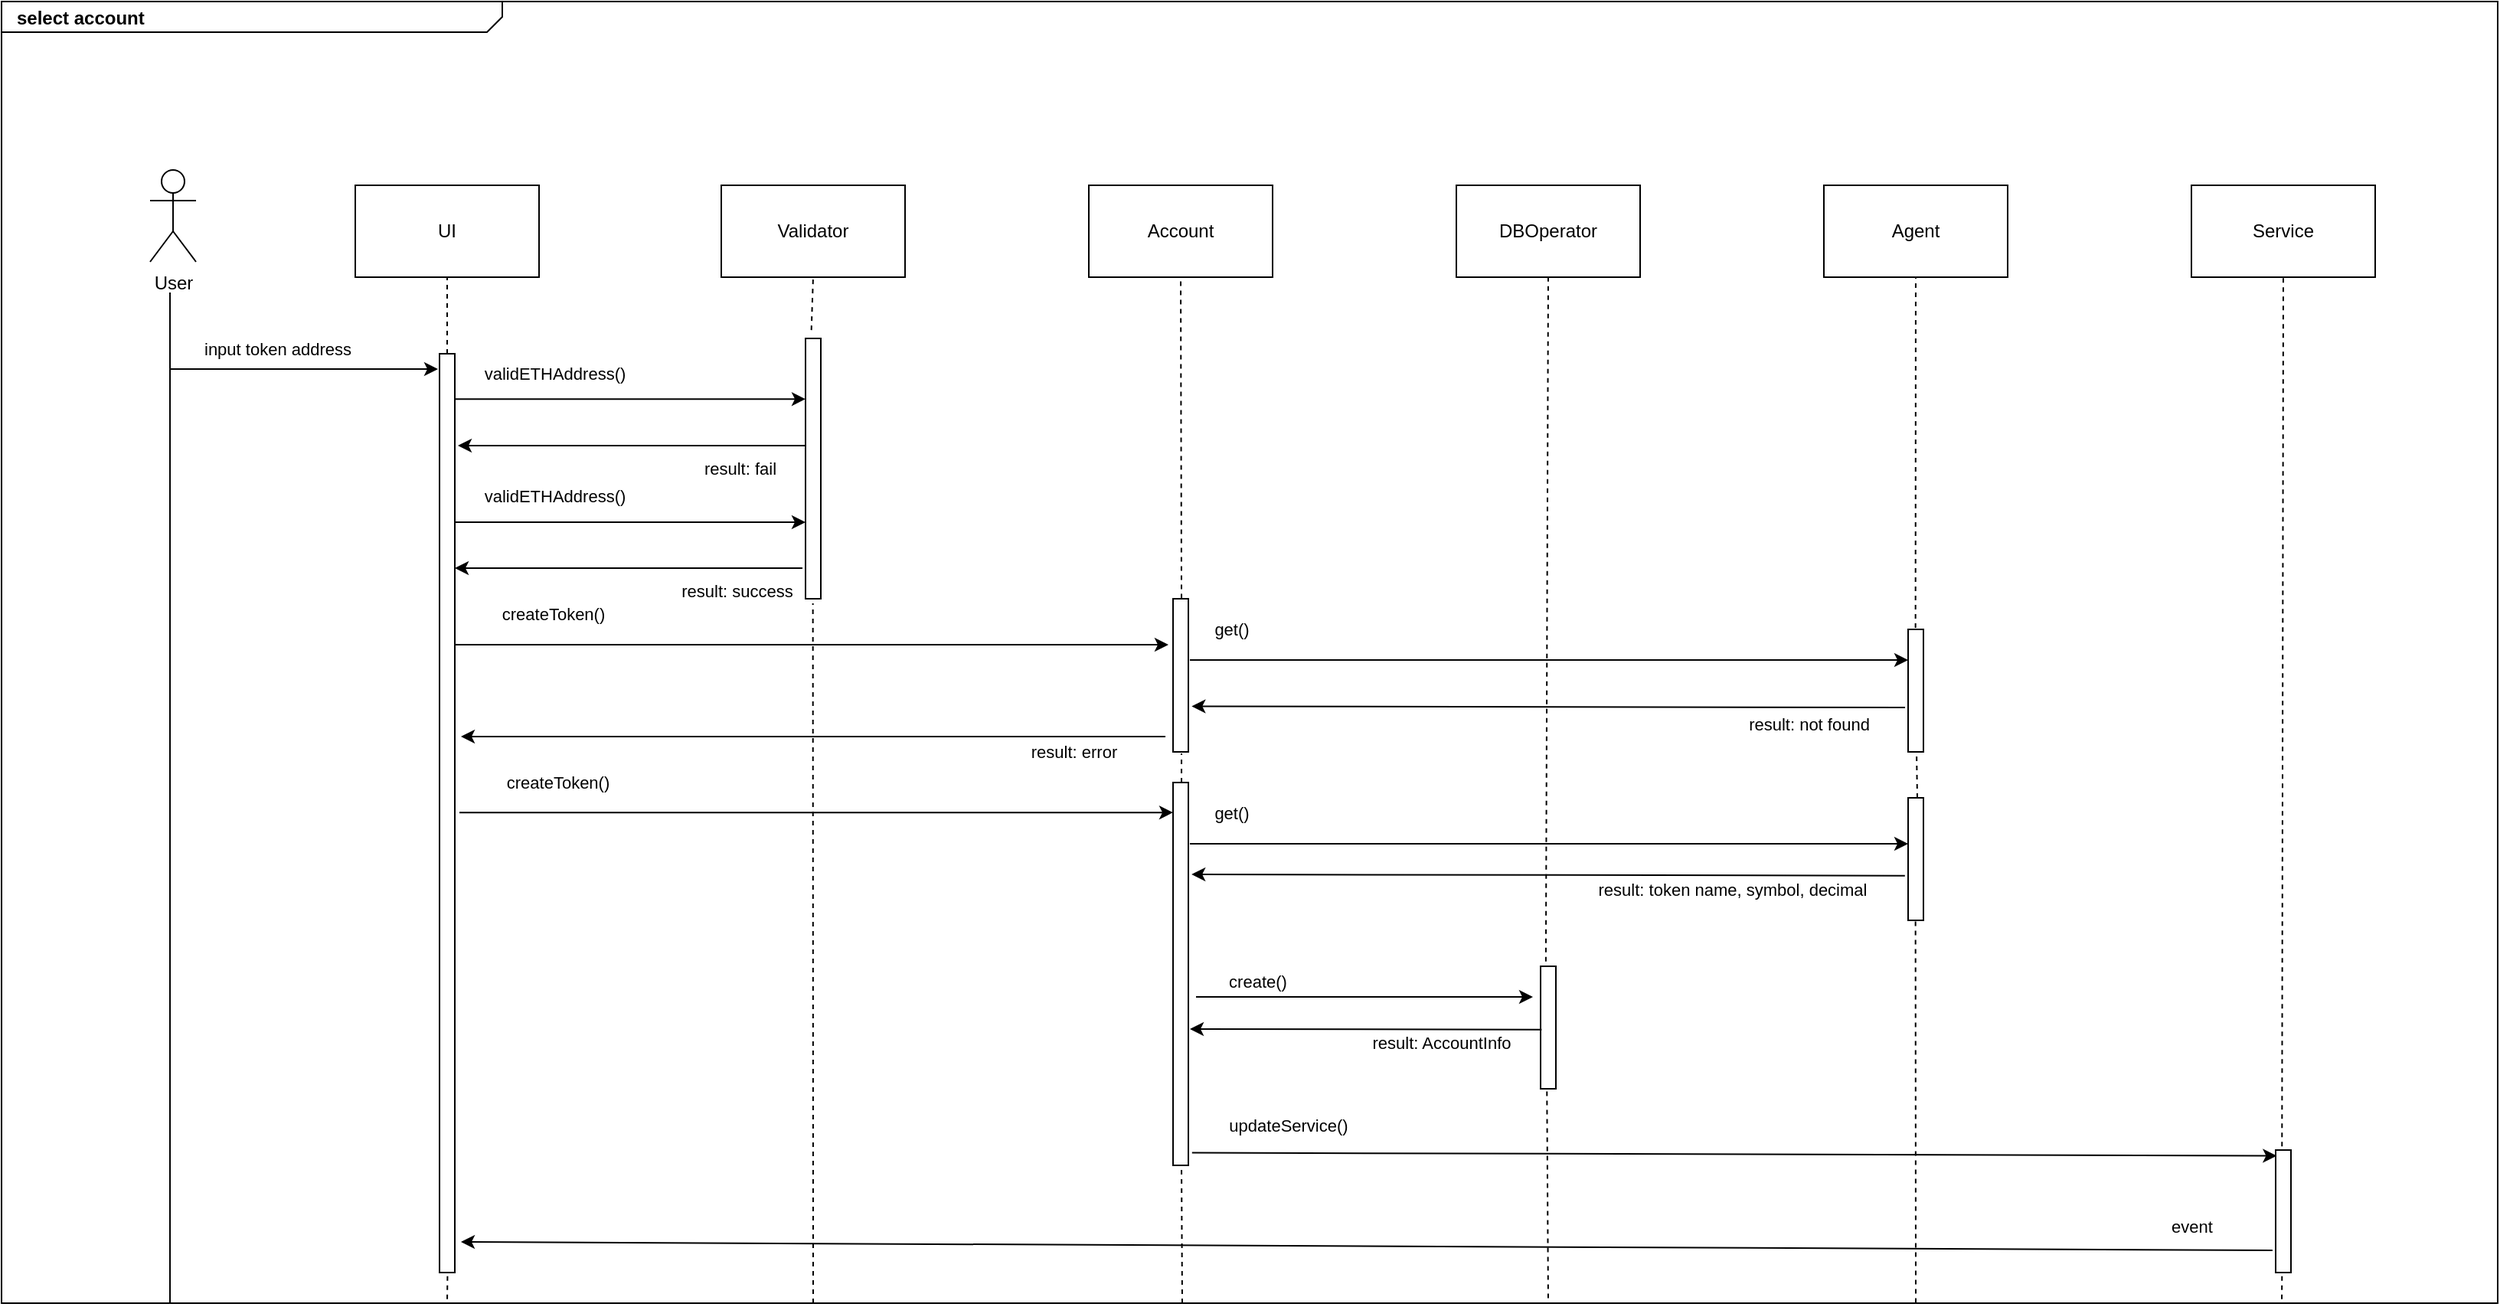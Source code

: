 <mxfile version="14.1.9" type="device"><diagram id="bm0P6jg525rgNrUyThfZ" name="Page-1"><mxGraphModel dx="2066" dy="1186" grid="1" gridSize="10" guides="1" tooltips="1" connect="1" arrows="1" fold="1" page="1" pageScale="1" pageWidth="827" pageHeight="1169" math="0" shadow="0"><root><mxCell id="0"/><mxCell id="1" parent="0"/><mxCell id="fMvcruhhhRxvGqpXZ4S_-1" value="User" style="shape=umlActor;verticalLabelPosition=bottom;verticalAlign=top;html=1;outlineConnect=0;" parent="1" vertex="1"><mxGeometry x="467" y="1220" width="30" height="60" as="geometry"/></mxCell><mxCell id="fMvcruhhhRxvGqpXZ4S_-2" value="UI" style="rounded=0;whiteSpace=wrap;html=1;" parent="1" vertex="1"><mxGeometry x="601" y="1230" width="120" height="60" as="geometry"/></mxCell><mxCell id="fMvcruhhhRxvGqpXZ4S_-5" value="" style="endArrow=none;html=1;" parent="1" edge="1"><mxGeometry width="50" height="50" relative="1" as="geometry"><mxPoint x="480" y="1960" as="sourcePoint"/><mxPoint x="480" y="1300" as="targetPoint"/></mxGeometry></mxCell><mxCell id="fMvcruhhhRxvGqpXZ4S_-38" value="DBOperator" style="rounded=0;whiteSpace=wrap;html=1;" parent="1" vertex="1"><mxGeometry x="1320" y="1230" width="120" height="60" as="geometry"/></mxCell><mxCell id="fMvcruhhhRxvGqpXZ4S_-72" value="Validator" style="rounded=0;whiteSpace=wrap;html=1;" parent="1" vertex="1"><mxGeometry x="840" y="1230" width="120" height="60" as="geometry"/></mxCell><mxCell id="fMvcruhhhRxvGqpXZ4S_-79" value="" style="html=1;points=[];perimeter=orthogonalPerimeter;" parent="1" vertex="1"><mxGeometry x="656" y="1340" width="10" height="600" as="geometry"/></mxCell><mxCell id="fMvcruhhhRxvGqpXZ4S_-83" value="Account" style="rounded=0;whiteSpace=wrap;html=1;" parent="1" vertex="1"><mxGeometry x="1080" y="1230" width="120" height="60" as="geometry"/></mxCell><mxCell id="fMvcruhhhRxvGqpXZ4S_-108" value="" style="endArrow=none;dashed=1;html=1;entryX=0.5;entryY=1;entryDx=0;entryDy=0;exitX=0.5;exitY=0;exitDx=0;exitDy=0;exitPerimeter=0;" parent="1" source="fMvcruhhhRxvGqpXZ4S_-79" target="fMvcruhhhRxvGqpXZ4S_-2" edge="1"><mxGeometry width="50" height="50" relative="1" as="geometry"><mxPoint x="1300" y="1600" as="sourcePoint"/><mxPoint x="1350" y="1550" as="targetPoint"/></mxGeometry></mxCell><mxCell id="fMvcruhhhRxvGqpXZ4S_-109" value="" style="endArrow=none;dashed=1;html=1;entryX=0.5;entryY=1;entryDx=0;entryDy=0;exitX=0.383;exitY=-0.032;exitDx=0;exitDy=0;exitPerimeter=0;" parent="1" source="fMvcruhhhRxvGqpXZ4S_-114" target="fMvcruhhhRxvGqpXZ4S_-72" edge="1"><mxGeometry width="50" height="50" relative="1" as="geometry"><mxPoint x="899.67" y="1315.58" as="sourcePoint"/><mxPoint x="1350" y="1550" as="targetPoint"/></mxGeometry></mxCell><mxCell id="fMvcruhhhRxvGqpXZ4S_-112" value="" style="endArrow=classic;html=1;" parent="1" edge="1"><mxGeometry relative="1" as="geometry"><mxPoint x="480" y="1350" as="sourcePoint"/><mxPoint x="655" y="1350" as="targetPoint"/></mxGeometry></mxCell><mxCell id="fMvcruhhhRxvGqpXZ4S_-113" value="input token address" style="edgeLabel;resizable=0;html=1;align=center;verticalAlign=middle;" parent="fMvcruhhhRxvGqpXZ4S_-112" connectable="0" vertex="1"><mxGeometry relative="1" as="geometry"><mxPoint x="-17.5" y="-13" as="offset"/></mxGeometry></mxCell><mxCell id="fMvcruhhhRxvGqpXZ4S_-114" value="" style="html=1;points=[];perimeter=orthogonalPerimeter;" parent="1" vertex="1"><mxGeometry x="895" y="1330" width="10" height="170" as="geometry"/></mxCell><mxCell id="fMvcruhhhRxvGqpXZ4S_-115" value="" style="endArrow=classic;html=1;" parent="1" target="fMvcruhhhRxvGqpXZ4S_-114" edge="1"><mxGeometry relative="1" as="geometry"><mxPoint x="666" y="1369.58" as="sourcePoint"/><mxPoint x="766" y="1369.58" as="targetPoint"/></mxGeometry></mxCell><mxCell id="fMvcruhhhRxvGqpXZ4S_-116" value="validETHAddress()" style="edgeLabel;resizable=0;html=1;align=center;verticalAlign=middle;" parent="fMvcruhhhRxvGqpXZ4S_-115" connectable="0" vertex="1"><mxGeometry relative="1" as="geometry"><mxPoint x="-50.17" y="-16.87" as="offset"/></mxGeometry></mxCell><mxCell id="fMvcruhhhRxvGqpXZ4S_-117" value="" style="endArrow=classic;html=1;exitX=-0.2;exitY=0.652;exitDx=0;exitDy=0;exitPerimeter=0;" parent="1" edge="1"><mxGeometry relative="1" as="geometry"><mxPoint x="895" y="1400.0" as="sourcePoint"/><mxPoint x="668" y="1400.0" as="targetPoint"/></mxGeometry></mxCell><mxCell id="fMvcruhhhRxvGqpXZ4S_-118" value="result: fail" style="edgeLabel;resizable=0;html=1;align=center;verticalAlign=middle;" parent="fMvcruhhhRxvGqpXZ4S_-117" connectable="0" vertex="1"><mxGeometry relative="1" as="geometry"><mxPoint x="70.33" y="14.8" as="offset"/></mxGeometry></mxCell><mxCell id="fMvcruhhhRxvGqpXZ4S_-119" value="" style="endArrow=classic;html=1;" parent="1" edge="1"><mxGeometry relative="1" as="geometry"><mxPoint x="666" y="1450" as="sourcePoint"/><mxPoint x="895" y="1450" as="targetPoint"/></mxGeometry></mxCell><mxCell id="fMvcruhhhRxvGqpXZ4S_-120" value="validETHAddress()" style="edgeLabel;resizable=0;html=1;align=center;verticalAlign=middle;" parent="fMvcruhhhRxvGqpXZ4S_-119" connectable="0" vertex="1"><mxGeometry relative="1" as="geometry"><mxPoint x="-50.17" y="-16.87" as="offset"/></mxGeometry></mxCell><mxCell id="fMvcruhhhRxvGqpXZ4S_-121" value="" style="endArrow=classic;html=1;exitX=-0.2;exitY=0.652;exitDx=0;exitDy=0;exitPerimeter=0;" parent="1" edge="1"><mxGeometry relative="1" as="geometry"><mxPoint x="893" y="1480.0" as="sourcePoint"/><mxPoint x="666" y="1480.0" as="targetPoint"/></mxGeometry></mxCell><mxCell id="fMvcruhhhRxvGqpXZ4S_-122" value="result: success" style="edgeLabel;resizable=0;html=1;align=center;verticalAlign=middle;" parent="fMvcruhhhRxvGqpXZ4S_-121" connectable="0" vertex="1"><mxGeometry relative="1" as="geometry"><mxPoint x="70.33" y="14.8" as="offset"/></mxGeometry></mxCell><mxCell id="fMvcruhhhRxvGqpXZ4S_-123" value="" style="html=1;points=[];perimeter=orthogonalPerimeter;" parent="1" vertex="1"><mxGeometry x="1135" y="1500" width="10" height="100" as="geometry"/></mxCell><mxCell id="fMvcruhhhRxvGqpXZ4S_-124" value="&lt;span style=&quot;text-align: left&quot;&gt;createToken()&lt;/span&gt;" style="endArrow=classic;html=1;" parent="1" edge="1"><mxGeometry x="-0.725" y="20" relative="1" as="geometry"><mxPoint x="666" y="1530" as="sourcePoint"/><mxPoint x="1132" y="1530" as="targetPoint"/><mxPoint as="offset"/></mxGeometry></mxCell><mxCell id="fMvcruhhhRxvGqpXZ4S_-126" value="Agent" style="rounded=0;whiteSpace=wrap;html=1;" parent="1" vertex="1"><mxGeometry x="1560" y="1230" width="120" height="60" as="geometry"/></mxCell><mxCell id="fMvcruhhhRxvGqpXZ4S_-127" value="" style="html=1;points=[];perimeter=orthogonalPerimeter;" parent="1" vertex="1"><mxGeometry x="1615" y="1520" width="10" height="80" as="geometry"/></mxCell><mxCell id="fMvcruhhhRxvGqpXZ4S_-128" value="" style="endArrow=classic;html=1;" parent="1" edge="1"><mxGeometry relative="1" as="geometry"><mxPoint x="1146" y="1660" as="sourcePoint"/><mxPoint x="1615" y="1660" as="targetPoint"/></mxGeometry></mxCell><mxCell id="fMvcruhhhRxvGqpXZ4S_-129" value="get()" style="edgeLabel;resizable=0;html=1;align=center;verticalAlign=middle;" parent="fMvcruhhhRxvGqpXZ4S_-128" connectable="0" vertex="1"><mxGeometry relative="1" as="geometry"><mxPoint x="-207.5" y="-20" as="offset"/></mxGeometry></mxCell><mxCell id="fMvcruhhhRxvGqpXZ4S_-130" value="" style="endArrow=classic;html=1;exitX=-0.2;exitY=0.638;exitDx=0;exitDy=0;exitPerimeter=0;entryX=1.217;entryY=0.702;entryDx=0;entryDy=0;entryPerimeter=0;" parent="1" source="fMvcruhhhRxvGqpXZ4S_-127" target="fMvcruhhhRxvGqpXZ4S_-123" edge="1"><mxGeometry relative="1" as="geometry"><mxPoint x="1010" y="1480" as="sourcePoint"/><mxPoint x="1110" y="1480" as="targetPoint"/></mxGeometry></mxCell><mxCell id="fMvcruhhhRxvGqpXZ4S_-131" value="result: not found" style="edgeLabel;resizable=0;html=1;align=center;verticalAlign=middle;" parent="fMvcruhhhRxvGqpXZ4S_-130" connectable="0" vertex="1"><mxGeometry relative="1" as="geometry"><mxPoint x="169.5" y="11.38" as="offset"/></mxGeometry></mxCell><mxCell id="fMvcruhhhRxvGqpXZ4S_-132" value="" style="endArrow=classic;html=1;" parent="1" edge="1"><mxGeometry relative="1" as="geometry"><mxPoint x="1130" y="1590" as="sourcePoint"/><mxPoint x="670" y="1590" as="targetPoint"/></mxGeometry></mxCell><mxCell id="fMvcruhhhRxvGqpXZ4S_-133" value="result: error" style="edgeLabel;resizable=0;html=1;align=center;verticalAlign=middle;" parent="fMvcruhhhRxvGqpXZ4S_-132" connectable="0" vertex="1"><mxGeometry relative="1" as="geometry"><mxPoint x="170" y="10" as="offset"/></mxGeometry></mxCell><mxCell id="fMvcruhhhRxvGqpXZ4S_-134" value="" style="html=1;points=[];perimeter=orthogonalPerimeter;" parent="1" vertex="1"><mxGeometry x="1135" y="1620" width="10" height="250" as="geometry"/></mxCell><mxCell id="fMvcruhhhRxvGqpXZ4S_-136" value="&lt;span style=&quot;text-align: left&quot;&gt;createToken()&lt;/span&gt;" style="endArrow=classic;html=1;" parent="1" edge="1"><mxGeometry x="-0.725" y="20" relative="1" as="geometry"><mxPoint x="669" y="1639.58" as="sourcePoint"/><mxPoint x="1135" y="1639.58" as="targetPoint"/><mxPoint as="offset"/></mxGeometry></mxCell><mxCell id="fMvcruhhhRxvGqpXZ4S_-142" value="" style="html=1;points=[];perimeter=orthogonalPerimeter;" parent="1" vertex="1"><mxGeometry x="1615" y="1630" width="10" height="80" as="geometry"/></mxCell><mxCell id="fMvcruhhhRxvGqpXZ4S_-145" value="" style="endArrow=classic;html=1;" parent="1" edge="1"><mxGeometry relative="1" as="geometry"><mxPoint x="1146" y="1540" as="sourcePoint"/><mxPoint x="1615" y="1540" as="targetPoint"/></mxGeometry></mxCell><mxCell id="fMvcruhhhRxvGqpXZ4S_-146" value="get()" style="edgeLabel;resizable=0;html=1;align=center;verticalAlign=middle;" parent="fMvcruhhhRxvGqpXZ4S_-145" connectable="0" vertex="1"><mxGeometry relative="1" as="geometry"><mxPoint x="-207.5" y="-20" as="offset"/></mxGeometry></mxCell><mxCell id="fMvcruhhhRxvGqpXZ4S_-147" value="" style="endArrow=classic;html=1;exitX=-0.2;exitY=0.638;exitDx=0;exitDy=0;exitPerimeter=0;entryX=1.217;entryY=0.702;entryDx=0;entryDy=0;entryPerimeter=0;" parent="1" edge="1"><mxGeometry relative="1" as="geometry"><mxPoint x="1612.92" y="1680.84" as="sourcePoint"/><mxPoint x="1147.09" y="1680" as="targetPoint"/></mxGeometry></mxCell><mxCell id="fMvcruhhhRxvGqpXZ4S_-148" value="result: token name, symbol, decimal" style="edgeLabel;resizable=0;html=1;align=center;verticalAlign=middle;" parent="fMvcruhhhRxvGqpXZ4S_-147" connectable="0" vertex="1"><mxGeometry relative="1" as="geometry"><mxPoint x="120.18" y="9.58" as="offset"/></mxGeometry></mxCell><mxCell id="fMvcruhhhRxvGqpXZ4S_-149" value="" style="html=1;points=[];perimeter=orthogonalPerimeter;" parent="1" vertex="1"><mxGeometry x="1375" y="1740" width="10" height="80" as="geometry"/></mxCell><mxCell id="fMvcruhhhRxvGqpXZ4S_-150" value="" style="endArrow=classic;html=1;" parent="1" edge="1"><mxGeometry relative="1" as="geometry"><mxPoint x="1150" y="1760" as="sourcePoint"/><mxPoint x="1370" y="1760" as="targetPoint"/></mxGeometry></mxCell><mxCell id="fMvcruhhhRxvGqpXZ4S_-151" value="create()" style="edgeLabel;resizable=0;html=1;align=center;verticalAlign=middle;" parent="fMvcruhhhRxvGqpXZ4S_-150" connectable="0" vertex="1"><mxGeometry relative="1" as="geometry"><mxPoint x="-70.34" y="-10" as="offset"/></mxGeometry></mxCell><mxCell id="fMvcruhhhRxvGqpXZ4S_-154" value="" style="endArrow=classic;html=1;exitX=0.069;exitY=0.517;exitDx=0;exitDy=0;exitPerimeter=0;" parent="1" source="fMvcruhhhRxvGqpXZ4S_-149" edge="1"><mxGeometry relative="1" as="geometry"><mxPoint x="1210" y="1830" as="sourcePoint"/><mxPoint x="1146" y="1781" as="targetPoint"/></mxGeometry></mxCell><mxCell id="fMvcruhhhRxvGqpXZ4S_-155" value="result: AccountInfo" style="edgeLabel;resizable=0;html=1;align=center;verticalAlign=middle;" parent="fMvcruhhhRxvGqpXZ4S_-154" connectable="0" vertex="1"><mxGeometry relative="1" as="geometry"><mxPoint x="49.48" y="8.95" as="offset"/></mxGeometry></mxCell><mxCell id="fMvcruhhhRxvGqpXZ4S_-156" value="" style="endArrow=classic;html=1;entryX=0.069;entryY=0.047;entryDx=0;entryDy=0;entryPerimeter=0;exitX=1.241;exitY=0.967;exitDx=0;exitDy=0;exitPerimeter=0;" parent="1" source="fMvcruhhhRxvGqpXZ4S_-134" target="fMvcruhhhRxvGqpXZ4S_-160" edge="1"><mxGeometry relative="1" as="geometry"><mxPoint x="1145" y="1854" as="sourcePoint"/><mxPoint x="940" y="1850" as="targetPoint"/></mxGeometry></mxCell><mxCell id="fMvcruhhhRxvGqpXZ4S_-157" value="updateService()" style="edgeLabel;resizable=0;html=1;align=center;verticalAlign=middle;" parent="fMvcruhhhRxvGqpXZ4S_-156" connectable="0" vertex="1"><mxGeometry relative="1" as="geometry"><mxPoint x="-291.89" y="-19" as="offset"/></mxGeometry></mxCell><mxCell id="fMvcruhhhRxvGqpXZ4S_-159" value="Service" style="rounded=0;whiteSpace=wrap;html=1;" parent="1" vertex="1"><mxGeometry x="1800" y="1230" width="120" height="60" as="geometry"/></mxCell><mxCell id="fMvcruhhhRxvGqpXZ4S_-160" value="" style="html=1;points=[];perimeter=orthogonalPerimeter;" parent="1" vertex="1"><mxGeometry x="1855" y="1860" width="10" height="80" as="geometry"/></mxCell><mxCell id="fMvcruhhhRxvGqpXZ4S_-161" value="" style="endArrow=classic;html=1;exitX=-0.207;exitY=0.819;exitDx=0;exitDy=0;exitPerimeter=0;" parent="1" source="fMvcruhhhRxvGqpXZ4S_-160" edge="1"><mxGeometry relative="1" as="geometry"><mxPoint x="1330" y="1690" as="sourcePoint"/><mxPoint x="670" y="1920" as="targetPoint"/></mxGeometry></mxCell><mxCell id="fMvcruhhhRxvGqpXZ4S_-162" value="event" style="edgeLabel;resizable=0;html=1;align=center;verticalAlign=middle;" parent="fMvcruhhhRxvGqpXZ4S_-161" connectable="0" vertex="1"><mxGeometry relative="1" as="geometry"><mxPoint x="538.79" y="-12.76" as="offset"/></mxGeometry></mxCell><mxCell id="fMvcruhhhRxvGqpXZ4S_-163" value="" style="endArrow=none;dashed=1;html=1;entryX=0.5;entryY=1;entryDx=0;entryDy=0;exitX=0.552;exitY=-0.003;exitDx=0;exitDy=0;exitPerimeter=0;" parent="1" source="fMvcruhhhRxvGqpXZ4S_-123" target="fMvcruhhhRxvGqpXZ4S_-83" edge="1"><mxGeometry width="50" height="50" relative="1" as="geometry"><mxPoint x="1270" y="1620" as="sourcePoint"/><mxPoint x="1320" y="1570" as="targetPoint"/></mxGeometry></mxCell><mxCell id="fMvcruhhhRxvGqpXZ4S_-164" value="" style="endArrow=none;dashed=1;html=1;entryX=0.552;entryY=1.01;entryDx=0;entryDy=0;entryPerimeter=0;" parent="1" source="fMvcruhhhRxvGqpXZ4S_-134" target="fMvcruhhhRxvGqpXZ4S_-123" edge="1"><mxGeometry width="50" height="50" relative="1" as="geometry"><mxPoint x="1270" y="1620" as="sourcePoint"/><mxPoint x="1320" y="1570" as="targetPoint"/></mxGeometry></mxCell><mxCell id="fMvcruhhhRxvGqpXZ4S_-165" value="" style="endArrow=none;dashed=1;html=1;entryX=0.552;entryY=1.006;entryDx=0;entryDy=0;entryPerimeter=0;" parent="1" target="fMvcruhhhRxvGqpXZ4S_-134" edge="1"><mxGeometry width="50" height="50" relative="1" as="geometry"><mxPoint x="1141" y="1960" as="sourcePoint"/><mxPoint x="1160" y="1870" as="targetPoint"/></mxGeometry></mxCell><mxCell id="fMvcruhhhRxvGqpXZ4S_-166" value="" style="endArrow=none;dashed=1;html=1;exitX=0.521;exitY=1.004;exitDx=0;exitDy=0;exitPerimeter=0;" parent="1" source="fMvcruhhhRxvGqpXZ4S_-79" edge="1"><mxGeometry width="50" height="50" relative="1" as="geometry"><mxPoint x="1270" y="1620" as="sourcePoint"/><mxPoint x="661" y="1960" as="targetPoint"/></mxGeometry></mxCell><mxCell id="fMvcruhhhRxvGqpXZ4S_-167" value="" style="endArrow=none;dashed=1;html=1;entryX=0.483;entryY=1.018;entryDx=0;entryDy=0;entryPerimeter=0;" parent="1" target="fMvcruhhhRxvGqpXZ4S_-114" edge="1"><mxGeometry width="50" height="50" relative="1" as="geometry"><mxPoint x="900" y="1960" as="sourcePoint"/><mxPoint x="1320" y="1580" as="targetPoint"/></mxGeometry></mxCell><mxCell id="fMvcruhhhRxvGqpXZ4S_-168" value="" style="endArrow=none;dashed=1;html=1;entryX=0.5;entryY=1;entryDx=0;entryDy=0;exitX=0.345;exitY=-0.039;exitDx=0;exitDy=0;exitPerimeter=0;" parent="1" source="fMvcruhhhRxvGqpXZ4S_-149" target="fMvcruhhhRxvGqpXZ4S_-38" edge="1"><mxGeometry width="50" height="50" relative="1" as="geometry"><mxPoint x="1270" y="1630" as="sourcePoint"/><mxPoint x="1320" y="1580" as="targetPoint"/></mxGeometry></mxCell><mxCell id="fMvcruhhhRxvGqpXZ4S_-169" value="" style="endArrow=none;dashed=1;html=1;exitX=0.414;exitY=1.022;exitDx=0;exitDy=0;exitPerimeter=0;" parent="1" source="fMvcruhhhRxvGqpXZ4S_-149" edge="1"><mxGeometry width="50" height="50" relative="1" as="geometry"><mxPoint x="1270" y="1630" as="sourcePoint"/><mxPoint x="1380" y="1960" as="targetPoint"/></mxGeometry></mxCell><mxCell id="fMvcruhhhRxvGqpXZ4S_-171" value="" style="endArrow=none;dashed=1;html=1;exitX=0.483;exitY=-0.013;exitDx=0;exitDy=0;exitPerimeter=0;" parent="1" source="fMvcruhhhRxvGqpXZ4S_-127" target="fMvcruhhhRxvGqpXZ4S_-126" edge="1"><mxGeometry width="50" height="50" relative="1" as="geometry"><mxPoint x="1270" y="1630" as="sourcePoint"/><mxPoint x="1320" y="1580" as="targetPoint"/></mxGeometry></mxCell><mxCell id="fMvcruhhhRxvGqpXZ4S_-172" value="" style="endArrow=none;dashed=1;html=1;entryX=0.552;entryY=1.004;entryDx=0;entryDy=0;entryPerimeter=0;" parent="1" target="fMvcruhhhRxvGqpXZ4S_-127" edge="1"><mxGeometry width="50" height="50" relative="1" as="geometry"><mxPoint x="1621" y="1630" as="sourcePoint"/><mxPoint x="1320" y="1580" as="targetPoint"/></mxGeometry></mxCell><mxCell id="fMvcruhhhRxvGqpXZ4S_-173" value="" style="endArrow=none;dashed=1;html=1;exitX=0.483;exitY=1.009;exitDx=0;exitDy=0;exitPerimeter=0;" parent="1" source="fMvcruhhhRxvGqpXZ4S_-142" edge="1"><mxGeometry width="50" height="50" relative="1" as="geometry"><mxPoint x="1640" y="1720" as="sourcePoint"/><mxPoint x="1620" y="1960" as="targetPoint"/></mxGeometry></mxCell><mxCell id="fMvcruhhhRxvGqpXZ4S_-174" value="" style="endArrow=none;dashed=1;html=1;entryX=0.5;entryY=1;entryDx=0;entryDy=0;exitX=0.414;exitY=-0.03;exitDx=0;exitDy=0;exitPerimeter=0;" parent="1" source="fMvcruhhhRxvGqpXZ4S_-160" target="fMvcruhhhRxvGqpXZ4S_-159" edge="1"><mxGeometry width="50" height="50" relative="1" as="geometry"><mxPoint x="1270" y="1770" as="sourcePoint"/><mxPoint x="1320" y="1720" as="targetPoint"/></mxGeometry></mxCell><mxCell id="fMvcruhhhRxvGqpXZ4S_-175" value="" style="endArrow=none;dashed=1;html=1;exitX=0.414;exitY=1.03;exitDx=0;exitDy=0;exitPerimeter=0;" parent="1" source="fMvcruhhhRxvGqpXZ4S_-160" edge="1"><mxGeometry width="50" height="50" relative="1" as="geometry"><mxPoint x="1270" y="1730" as="sourcePoint"/><mxPoint x="1859" y="1960" as="targetPoint"/></mxGeometry></mxCell><mxCell id="fMvcruhhhRxvGqpXZ4S_-176" value="&lt;p style=&quot;margin: 0px ; margin-top: 4px ; margin-left: 10px ; text-align: left&quot;&gt;&lt;b&gt;select account&lt;/b&gt;&lt;br&gt;&lt;/p&gt;" style="html=1;strokeWidth=1;shape=mxgraph.sysml.package;html=1;overflow=fill;whiteSpace=wrap;fillColor=none;gradientColor=none;fontSize=12;align=center;labelX=327.64;" parent="1" vertex="1"><mxGeometry x="370" y="1110" width="1630" height="850" as="geometry"/></mxCell></root></mxGraphModel></diagram></mxfile>